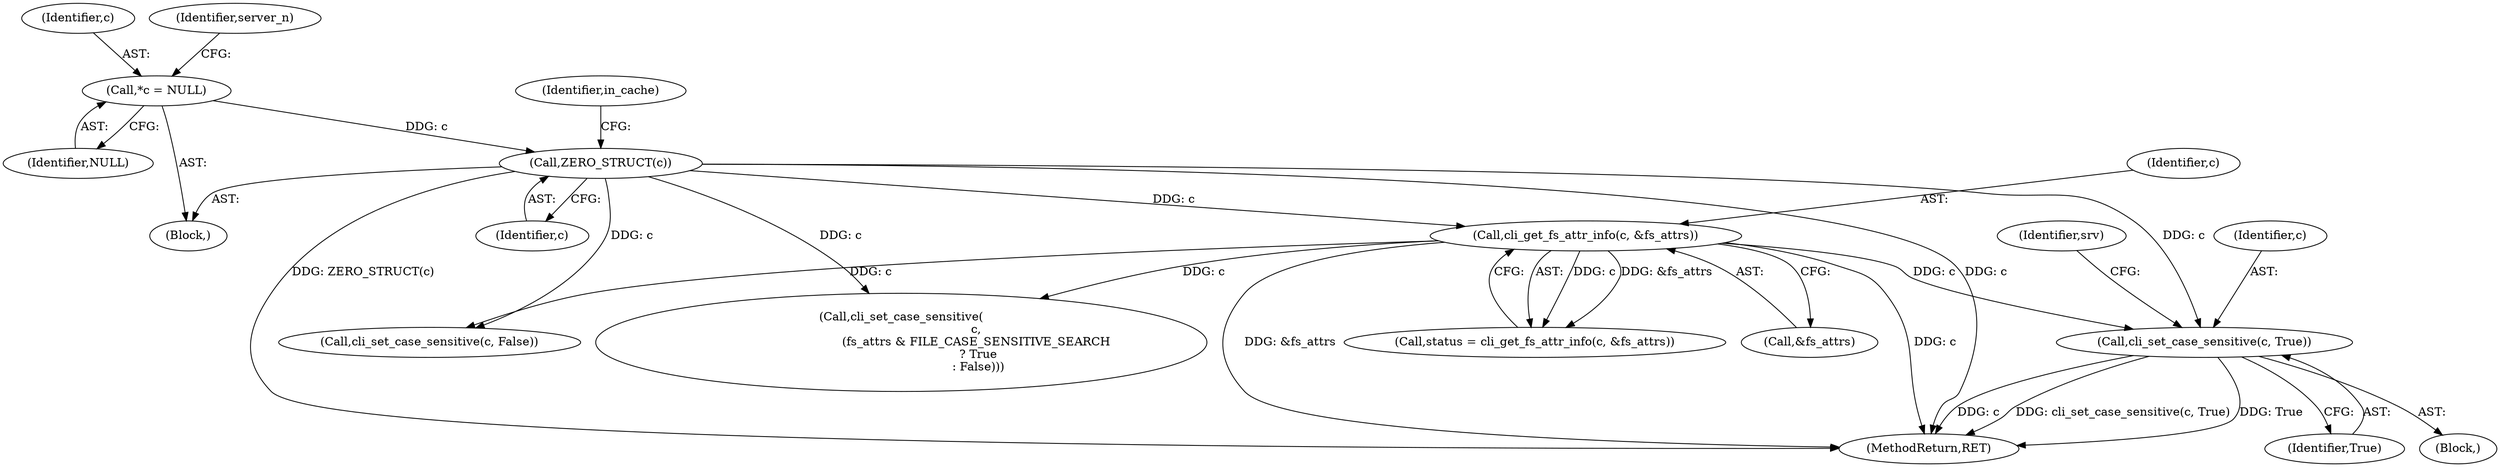 digraph "0_samba_1ba49b8f389eda3414b14410c7fbcb4041ca06b1@pointer" {
"1000346" [label="(Call,cli_set_case_sensitive(c, True))"];
"1000327" [label="(Call,cli_get_fs_attr_info(c, &fs_attrs))"];
"1000174" [label="(Call,ZERO_STRUCT(c))"];
"1000135" [label="(Call,*c = NULL)"];
"1000347" [label="(Identifier,c)"];
"1000137" [label="(Identifier,NULL)"];
"1000351" [label="(Call,cli_set_case_sensitive(c, False))"];
"1000174" [label="(Call,ZERO_STRUCT(c))"];
"1000346" [label="(Call,cli_set_case_sensitive(c, True))"];
"1000136" [label="(Identifier,c)"];
"1000175" [label="(Identifier,c)"];
"1000178" [label="(Identifier,in_cache)"];
"1000496" [label="(MethodReturn,RET)"];
"1000329" [label="(Call,&fs_attrs)"];
"1000348" [label="(Identifier,True)"];
"1000140" [label="(Identifier,server_n)"];
"1000378" [label="(Identifier,srv)"];
"1000369" [label="(Call,cli_set_case_sensitive(\n                                        c,\n                                        (fs_attrs & FILE_CASE_SENSITIVE_SEARCH\n                                         ? True\n                                         : False)))"];
"1000135" [label="(Call,*c = NULL)"];
"1000325" [label="(Call,status = cli_get_fs_attr_info(c, &fs_attrs))"];
"1000125" [label="(Block,)"];
"1000345" [label="(Block,)"];
"1000328" [label="(Identifier,c)"];
"1000327" [label="(Call,cli_get_fs_attr_info(c, &fs_attrs))"];
"1000346" -> "1000345"  [label="AST: "];
"1000346" -> "1000348"  [label="CFG: "];
"1000347" -> "1000346"  [label="AST: "];
"1000348" -> "1000346"  [label="AST: "];
"1000378" -> "1000346"  [label="CFG: "];
"1000346" -> "1000496"  [label="DDG: True"];
"1000346" -> "1000496"  [label="DDG: c"];
"1000346" -> "1000496"  [label="DDG: cli_set_case_sensitive(c, True)"];
"1000327" -> "1000346"  [label="DDG: c"];
"1000174" -> "1000346"  [label="DDG: c"];
"1000327" -> "1000325"  [label="AST: "];
"1000327" -> "1000329"  [label="CFG: "];
"1000328" -> "1000327"  [label="AST: "];
"1000329" -> "1000327"  [label="AST: "];
"1000325" -> "1000327"  [label="CFG: "];
"1000327" -> "1000496"  [label="DDG: c"];
"1000327" -> "1000496"  [label="DDG: &fs_attrs"];
"1000327" -> "1000325"  [label="DDG: c"];
"1000327" -> "1000325"  [label="DDG: &fs_attrs"];
"1000174" -> "1000327"  [label="DDG: c"];
"1000327" -> "1000351"  [label="DDG: c"];
"1000327" -> "1000369"  [label="DDG: c"];
"1000174" -> "1000125"  [label="AST: "];
"1000174" -> "1000175"  [label="CFG: "];
"1000175" -> "1000174"  [label="AST: "];
"1000178" -> "1000174"  [label="CFG: "];
"1000174" -> "1000496"  [label="DDG: ZERO_STRUCT(c)"];
"1000174" -> "1000496"  [label="DDG: c"];
"1000135" -> "1000174"  [label="DDG: c"];
"1000174" -> "1000351"  [label="DDG: c"];
"1000174" -> "1000369"  [label="DDG: c"];
"1000135" -> "1000125"  [label="AST: "];
"1000135" -> "1000137"  [label="CFG: "];
"1000136" -> "1000135"  [label="AST: "];
"1000137" -> "1000135"  [label="AST: "];
"1000140" -> "1000135"  [label="CFG: "];
}
